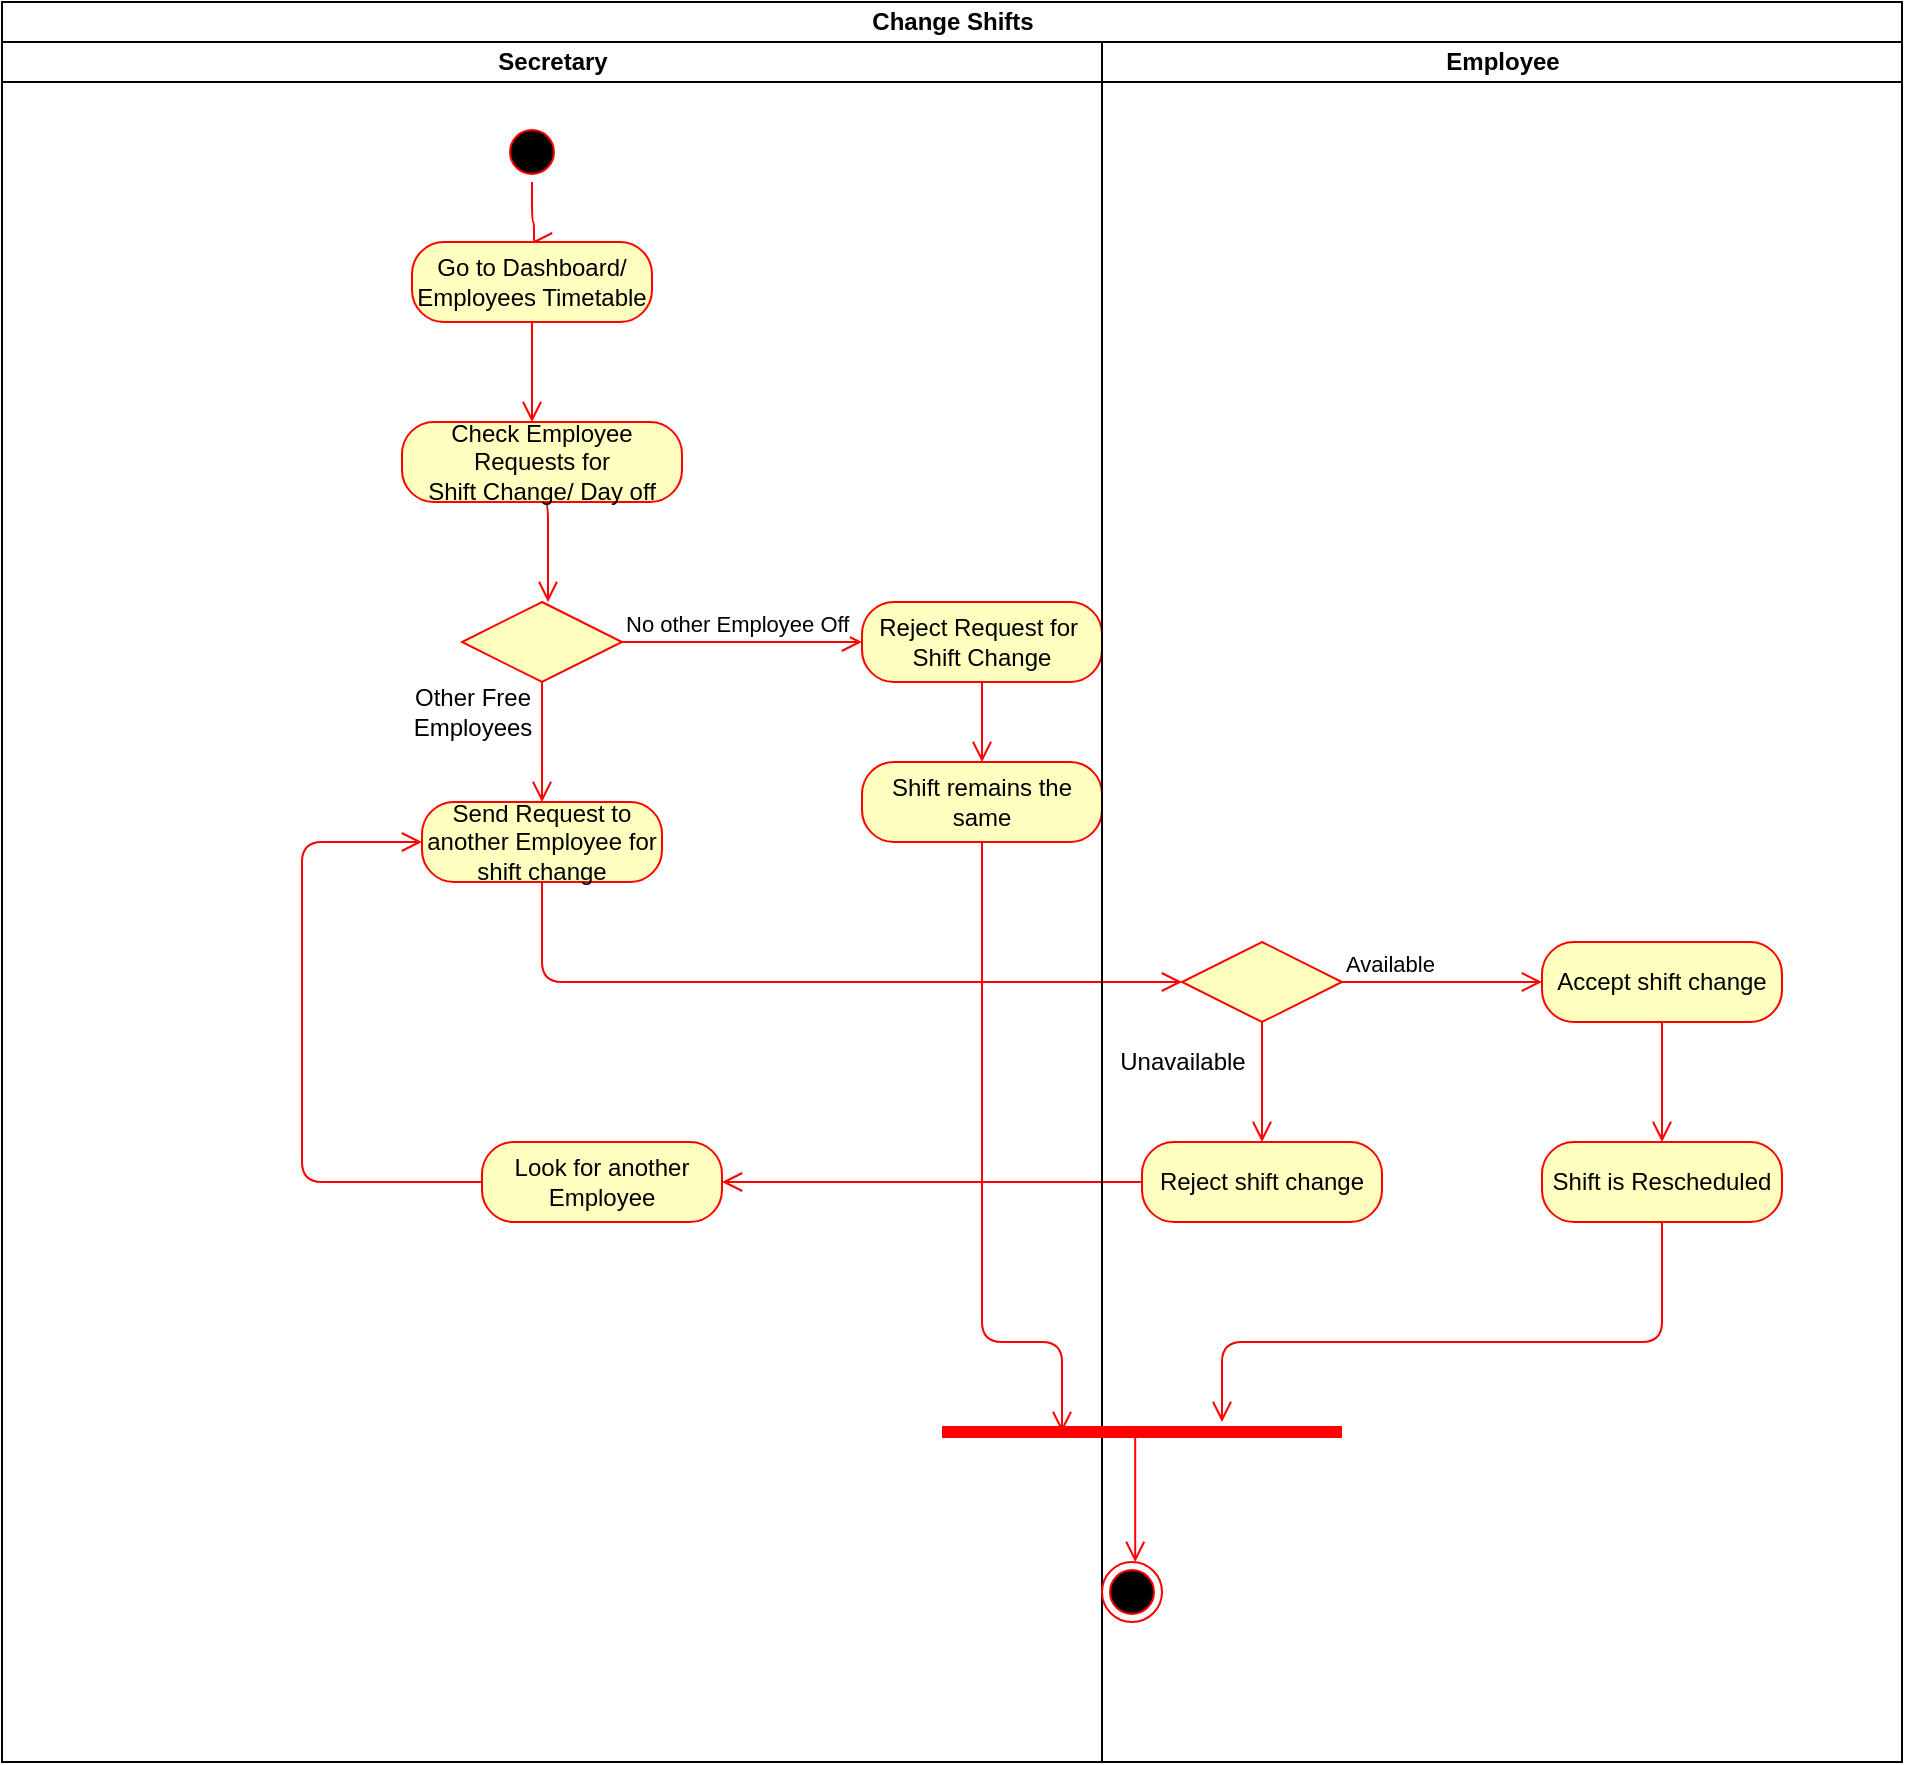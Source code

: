 <mxfile version="13.1.0" type="github"><diagram id="su4XwPJnpuu6NtYv9xzp" name="Page-1"><mxGraphModel dx="782" dy="1638" grid="1" gridSize="10" guides="1" tooltips="1" connect="1" arrows="1" fold="1" page="1" pageScale="1" pageWidth="827" pageHeight="1169" math="0" shadow="0"><root><mxCell id="0"/><mxCell id="1" parent="0"/><mxCell id="zwuyxZNE1CpreP4BMZ5E-5" value="Change Shifts" style="swimlane;html=1;childLayout=stackLayout;resizeParent=1;resizeParentMax=0;startSize=20;" vertex="1" parent="1"><mxGeometry x="200" y="-70" width="950" height="880" as="geometry"/></mxCell><mxCell id="zwuyxZNE1CpreP4BMZ5E-26" value="" style="edgeStyle=orthogonalEdgeStyle;html=1;verticalAlign=bottom;endArrow=open;endSize=8;strokeColor=#ff0000;entryX=1;entryY=0.5;entryDx=0;entryDy=0;" edge="1" source="zwuyxZNE1CpreP4BMZ5E-25" parent="zwuyxZNE1CpreP4BMZ5E-5" target="zwuyxZNE1CpreP4BMZ5E-33"><mxGeometry relative="1" as="geometry"><mxPoint x="430" y="430" as="targetPoint"/></mxGeometry></mxCell><mxCell id="zwuyxZNE1CpreP4BMZ5E-6" value="Secretary" style="swimlane;html=1;startSize=20;" vertex="1" parent="zwuyxZNE1CpreP4BMZ5E-5"><mxGeometry y="20" width="550" height="860" as="geometry"/></mxCell><mxCell id="zwuyxZNE1CpreP4BMZ5E-11" value="" style="edgeStyle=orthogonalEdgeStyle;html=1;verticalAlign=bottom;endArrow=open;endSize=8;strokeColor=#ff0000;entryX=0.5;entryY=0;entryDx=0;entryDy=0;exitX=0.5;exitY=1;exitDx=0;exitDy=0;" edge="1" source="zwuyxZNE1CpreP4BMZ5E-10" parent="zwuyxZNE1CpreP4BMZ5E-6" target="zwuyxZNE1CpreP4BMZ5E-12"><mxGeometry relative="1" as="geometry"><mxPoint x="265" y="100" as="targetPoint"/><mxPoint x="266" y="60" as="sourcePoint"/><Array as="points"><mxPoint x="265" y="90"/><mxPoint x="266" y="90"/></Array></mxGeometry></mxCell><mxCell id="zwuyxZNE1CpreP4BMZ5E-13" value="" style="edgeStyle=orthogonalEdgeStyle;html=1;verticalAlign=bottom;endArrow=open;endSize=8;strokeColor=#ff0000;exitX=0.5;exitY=1;exitDx=0;exitDy=0;" edge="1" source="zwuyxZNE1CpreP4BMZ5E-12" parent="zwuyxZNE1CpreP4BMZ5E-6"><mxGeometry relative="1" as="geometry"><mxPoint x="265" y="190" as="targetPoint"/><mxPoint x="270" y="150" as="sourcePoint"/><Array as="points"><mxPoint x="265" y="190"/></Array></mxGeometry></mxCell><mxCell id="zwuyxZNE1CpreP4BMZ5E-15" value="" style="edgeStyle=orthogonalEdgeStyle;html=1;verticalAlign=bottom;endArrow=open;endSize=8;strokeColor=#ff0000;exitX=0.5;exitY=1;exitDx=0;exitDy=0;" edge="1" source="zwuyxZNE1CpreP4BMZ5E-40" parent="zwuyxZNE1CpreP4BMZ5E-6"><mxGeometry relative="1" as="geometry"><mxPoint x="273" y="280" as="targetPoint"/><mxPoint x="280" y="290" as="sourcePoint"/><Array as="points"><mxPoint x="273" y="230"/></Array></mxGeometry></mxCell><mxCell id="zwuyxZNE1CpreP4BMZ5E-34" value="" style="edgeStyle=orthogonalEdgeStyle;html=1;verticalAlign=bottom;endArrow=open;endSize=8;strokeColor=#ff0000;entryX=0;entryY=0.5;entryDx=0;entryDy=0;" edge="1" source="zwuyxZNE1CpreP4BMZ5E-33" parent="zwuyxZNE1CpreP4BMZ5E-6" target="zwuyxZNE1CpreP4BMZ5E-52"><mxGeometry relative="1" as="geometry"><mxPoint x="160" y="400" as="targetPoint"/><Array as="points"><mxPoint x="150" y="570"/><mxPoint x="150" y="400"/></Array></mxGeometry></mxCell><mxCell id="zwuyxZNE1CpreP4BMZ5E-49" value="Other Free&lt;br&gt;Employees" style="text;html=1;align=center;verticalAlign=middle;resizable=0;points=[];autosize=1;" vertex="1" parent="zwuyxZNE1CpreP4BMZ5E-6"><mxGeometry x="200" y="320" width="70" height="30" as="geometry"/></mxCell><mxCell id="zwuyxZNE1CpreP4BMZ5E-40" value="Check Employee Requests for &lt;br&gt;Shift Change/ Day off" style="rounded=1;whiteSpace=wrap;html=1;arcSize=40;fontColor=#000000;fillColor=#ffffc0;strokeColor=#ff0000;" vertex="1" parent="zwuyxZNE1CpreP4BMZ5E-6"><mxGeometry x="200" y="190" width="140" height="40" as="geometry"/></mxCell><mxCell id="zwuyxZNE1CpreP4BMZ5E-10" value="" style="ellipse;html=1;shape=startState;fillColor=#000000;strokeColor=#ff0000;" vertex="1" parent="zwuyxZNE1CpreP4BMZ5E-6"><mxGeometry x="250" y="40" width="30" height="30" as="geometry"/></mxCell><mxCell id="zwuyxZNE1CpreP4BMZ5E-12" value="Go to Dashboard/ Employees Timetable" style="rounded=1;whiteSpace=wrap;html=1;arcSize=40;fontColor=#000000;fillColor=#ffffc0;strokeColor=#ff0000;" vertex="1" parent="zwuyxZNE1CpreP4BMZ5E-6"><mxGeometry x="205" y="100" width="120" height="40" as="geometry"/></mxCell><mxCell id="zwuyxZNE1CpreP4BMZ5E-43" value="" style="rhombus;whiteSpace=wrap;html=1;fillColor=#ffffc0;strokeColor=#ff0000;" vertex="1" parent="zwuyxZNE1CpreP4BMZ5E-6"><mxGeometry x="230" y="280" width="80" height="40" as="geometry"/></mxCell><mxCell id="zwuyxZNE1CpreP4BMZ5E-44" value="No other Employee Off" style="edgeStyle=orthogonalEdgeStyle;html=1;align=left;verticalAlign=bottom;endArrow=open;endSize=8;strokeColor=#ff0000;" edge="1" source="zwuyxZNE1CpreP4BMZ5E-43" parent="zwuyxZNE1CpreP4BMZ5E-6"><mxGeometry x="-1" relative="1" as="geometry"><mxPoint x="430" y="300" as="targetPoint"/></mxGeometry></mxCell><mxCell id="zwuyxZNE1CpreP4BMZ5E-45" value="" style="edgeStyle=orthogonalEdgeStyle;html=1;align=left;verticalAlign=top;endArrow=open;endSize=8;strokeColor=#ff0000;" edge="1" source="zwuyxZNE1CpreP4BMZ5E-43" parent="zwuyxZNE1CpreP4BMZ5E-6"><mxGeometry x="-1" relative="1" as="geometry"><mxPoint x="270" y="380" as="targetPoint"/></mxGeometry></mxCell><mxCell id="zwuyxZNE1CpreP4BMZ5E-52" value="Send Request to another Employee for shift change" style="rounded=1;whiteSpace=wrap;html=1;arcSize=40;fontColor=#000000;fillColor=#ffffc0;strokeColor=#ff0000;" vertex="1" parent="zwuyxZNE1CpreP4BMZ5E-6"><mxGeometry x="210" y="380" width="120" height="40" as="geometry"/></mxCell><mxCell id="zwuyxZNE1CpreP4BMZ5E-33" value="Look for another Employee" style="rounded=1;whiteSpace=wrap;html=1;arcSize=40;fontColor=#000000;fillColor=#ffffc0;strokeColor=#ff0000;" vertex="1" parent="zwuyxZNE1CpreP4BMZ5E-6"><mxGeometry x="240" y="550" width="120" height="40" as="geometry"/></mxCell><mxCell id="zwuyxZNE1CpreP4BMZ5E-59" value="Shift remains the same" style="rounded=1;whiteSpace=wrap;html=1;arcSize=40;fontColor=#000000;fillColor=#ffffc0;strokeColor=#ff0000;" vertex="1" parent="zwuyxZNE1CpreP4BMZ5E-6"><mxGeometry x="430" y="360" width="120" height="40" as="geometry"/></mxCell><mxCell id="zwuyxZNE1CpreP4BMZ5E-50" value="Reject Request for&amp;nbsp;&lt;br&gt;Shift Change" style="rounded=1;whiteSpace=wrap;html=1;arcSize=40;fontColor=#000000;fillColor=#ffffc0;strokeColor=#ff0000;" vertex="1" parent="zwuyxZNE1CpreP4BMZ5E-6"><mxGeometry x="430" y="280" width="120" height="40" as="geometry"/></mxCell><mxCell id="zwuyxZNE1CpreP4BMZ5E-53" value="" style="edgeStyle=orthogonalEdgeStyle;html=1;verticalAlign=bottom;endArrow=open;endSize=8;strokeColor=#ff0000;entryX=0;entryY=0.5;entryDx=0;entryDy=0;exitX=0.5;exitY=1;exitDx=0;exitDy=0;" edge="1" source="zwuyxZNE1CpreP4BMZ5E-52" parent="zwuyxZNE1CpreP4BMZ5E-5" target="zwuyxZNE1CpreP4BMZ5E-18"><mxGeometry relative="1" as="geometry"><mxPoint x="270" y="500" as="targetPoint"/></mxGeometry></mxCell><mxCell id="zwuyxZNE1CpreP4BMZ5E-7" value="Employee" style="swimlane;html=1;startSize=20;" vertex="1" parent="zwuyxZNE1CpreP4BMZ5E-5"><mxGeometry x="550" y="20" width="400" height="860" as="geometry"/></mxCell><mxCell id="zwuyxZNE1CpreP4BMZ5E-20" value="" style="edgeStyle=orthogonalEdgeStyle;html=1;align=left;verticalAlign=top;endArrow=open;endSize=8;strokeColor=#ff0000;entryX=0.5;entryY=0;entryDx=0;entryDy=0;" edge="1" source="zwuyxZNE1CpreP4BMZ5E-18" parent="zwuyxZNE1CpreP4BMZ5E-7" target="zwuyxZNE1CpreP4BMZ5E-25"><mxGeometry x="-1" y="30" relative="1" as="geometry"><mxPoint x="70" y="400" as="targetPoint"/><mxPoint as="offset"/></mxGeometry></mxCell><mxCell id="zwuyxZNE1CpreP4BMZ5E-19" value="Available" style="edgeStyle=orthogonalEdgeStyle;html=1;align=left;verticalAlign=bottom;endArrow=open;endSize=8;strokeColor=#ff0000;" edge="1" source="zwuyxZNE1CpreP4BMZ5E-18" parent="zwuyxZNE1CpreP4BMZ5E-7" target="zwuyxZNE1CpreP4BMZ5E-21"><mxGeometry x="-1" relative="1" as="geometry"><mxPoint x="200" y="330" as="targetPoint"/></mxGeometry></mxCell><mxCell id="zwuyxZNE1CpreP4BMZ5E-57" value="" style="ellipse;html=1;shape=endState;fillColor=#000000;strokeColor=#ff0000;" vertex="1" parent="zwuyxZNE1CpreP4BMZ5E-7"><mxGeometry y="760" width="30" height="30" as="geometry"/></mxCell><mxCell id="zwuyxZNE1CpreP4BMZ5E-56" value="" style="shape=line;html=1;strokeWidth=6;strokeColor=#ff0000;" vertex="1" parent="zwuyxZNE1CpreP4BMZ5E-7"><mxGeometry x="-80" y="690" width="200" height="10" as="geometry"/></mxCell><mxCell id="zwuyxZNE1CpreP4BMZ5E-22" value="Unavailable" style="text;html=1;align=center;verticalAlign=middle;resizable=0;points=[];autosize=1;" vertex="1" parent="zwuyxZNE1CpreP4BMZ5E-7"><mxGeometry y="500" width="80" height="20" as="geometry"/></mxCell><mxCell id="zwuyxZNE1CpreP4BMZ5E-18" value="" style="rhombus;whiteSpace=wrap;html=1;fillColor=#ffffc0;strokeColor=#ff0000;" vertex="1" parent="zwuyxZNE1CpreP4BMZ5E-7"><mxGeometry x="40" y="450" width="80" height="40" as="geometry"/></mxCell><mxCell id="zwuyxZNE1CpreP4BMZ5E-32" value="" style="edgeStyle=orthogonalEdgeStyle;html=1;verticalAlign=bottom;endArrow=open;endSize=8;strokeColor=#ff0000;exitX=0.5;exitY=1;exitDx=0;exitDy=0;entryX=0.5;entryY=0;entryDx=0;entryDy=0;" edge="1" parent="zwuyxZNE1CpreP4BMZ5E-7" source="zwuyxZNE1CpreP4BMZ5E-21" target="zwuyxZNE1CpreP4BMZ5E-27"><mxGeometry relative="1" as="geometry"><mxPoint x="250" y="380" as="targetPoint"/><mxPoint x="260" y="560" as="sourcePoint"/></mxGeometry></mxCell><mxCell id="zwuyxZNE1CpreP4BMZ5E-25" value="Reject shift change" style="rounded=1;whiteSpace=wrap;html=1;arcSize=40;fontColor=#000000;fillColor=#ffffc0;strokeColor=#ff0000;" vertex="1" parent="zwuyxZNE1CpreP4BMZ5E-7"><mxGeometry x="20" y="550" width="120" height="40" as="geometry"/></mxCell><mxCell id="zwuyxZNE1CpreP4BMZ5E-21" value="Accept shift change" style="rounded=1;whiteSpace=wrap;html=1;arcSize=40;fontColor=#000000;fillColor=#ffffc0;strokeColor=#ff0000;" vertex="1" parent="zwuyxZNE1CpreP4BMZ5E-7"><mxGeometry x="220" y="450" width="120" height="40" as="geometry"/></mxCell><mxCell id="zwuyxZNE1CpreP4BMZ5E-27" value="Shift is Rescheduled" style="rounded=1;whiteSpace=wrap;html=1;arcSize=40;fontColor=#000000;fillColor=#ffffc0;strokeColor=#ff0000;" vertex="1" parent="zwuyxZNE1CpreP4BMZ5E-7"><mxGeometry x="220" y="550" width="120" height="40" as="geometry"/></mxCell><mxCell id="zwuyxZNE1CpreP4BMZ5E-28" value="" style="edgeStyle=orthogonalEdgeStyle;html=1;verticalAlign=bottom;endArrow=open;endSize=8;strokeColor=#ff0000;" edge="1" source="zwuyxZNE1CpreP4BMZ5E-27" parent="zwuyxZNE1CpreP4BMZ5E-7" target="zwuyxZNE1CpreP4BMZ5E-56"><mxGeometry relative="1" as="geometry"><mxPoint x="280" y="670" as="targetPoint"/><Array as="points"><mxPoint x="280" y="650"/><mxPoint x="60" y="650"/></Array></mxGeometry></mxCell><mxCell id="zwuyxZNE1CpreP4BMZ5E-61" value="" style="edgeStyle=orthogonalEdgeStyle;html=1;align=left;verticalAlign=top;endArrow=open;endSize=8;strokeColor=#ff0000;exitX=0.483;exitY=0.433;exitDx=0;exitDy=0;exitPerimeter=0;" edge="1" parent="zwuyxZNE1CpreP4BMZ5E-7" source="zwuyxZNE1CpreP4BMZ5E-56"><mxGeometry x="-1" y="30" relative="1" as="geometry"><mxPoint x="17" y="760" as="targetPoint"/><mxPoint x="17" y="696" as="sourcePoint"/><mxPoint as="offset"/><Array as="points"><mxPoint x="17" y="760"/></Array></mxGeometry></mxCell><mxCell id="zwuyxZNE1CpreP4BMZ5E-51" value="" style="edgeStyle=orthogonalEdgeStyle;html=1;verticalAlign=bottom;endArrow=open;endSize=8;strokeColor=#ff0000;" edge="1" source="zwuyxZNE1CpreP4BMZ5E-50" parent="zwuyxZNE1CpreP4BMZ5E-5"><mxGeometry relative="1" as="geometry"><mxPoint x="490" y="380" as="targetPoint"/><Array as="points"><mxPoint x="490" y="370"/><mxPoint x="490" y="370"/></Array></mxGeometry></mxCell><mxCell id="zwuyxZNE1CpreP4BMZ5E-60" value="" style="edgeStyle=orthogonalEdgeStyle;html=1;verticalAlign=bottom;endArrow=open;endSize=8;strokeColor=#ff0000;" edge="1" source="zwuyxZNE1CpreP4BMZ5E-59" parent="zwuyxZNE1CpreP4BMZ5E-5"><mxGeometry relative="1" as="geometry"><mxPoint x="530" y="715" as="targetPoint"/><Array as="points"><mxPoint x="490" y="670"/><mxPoint x="530" y="670"/></Array></mxGeometry></mxCell></root></mxGraphModel></diagram></mxfile>